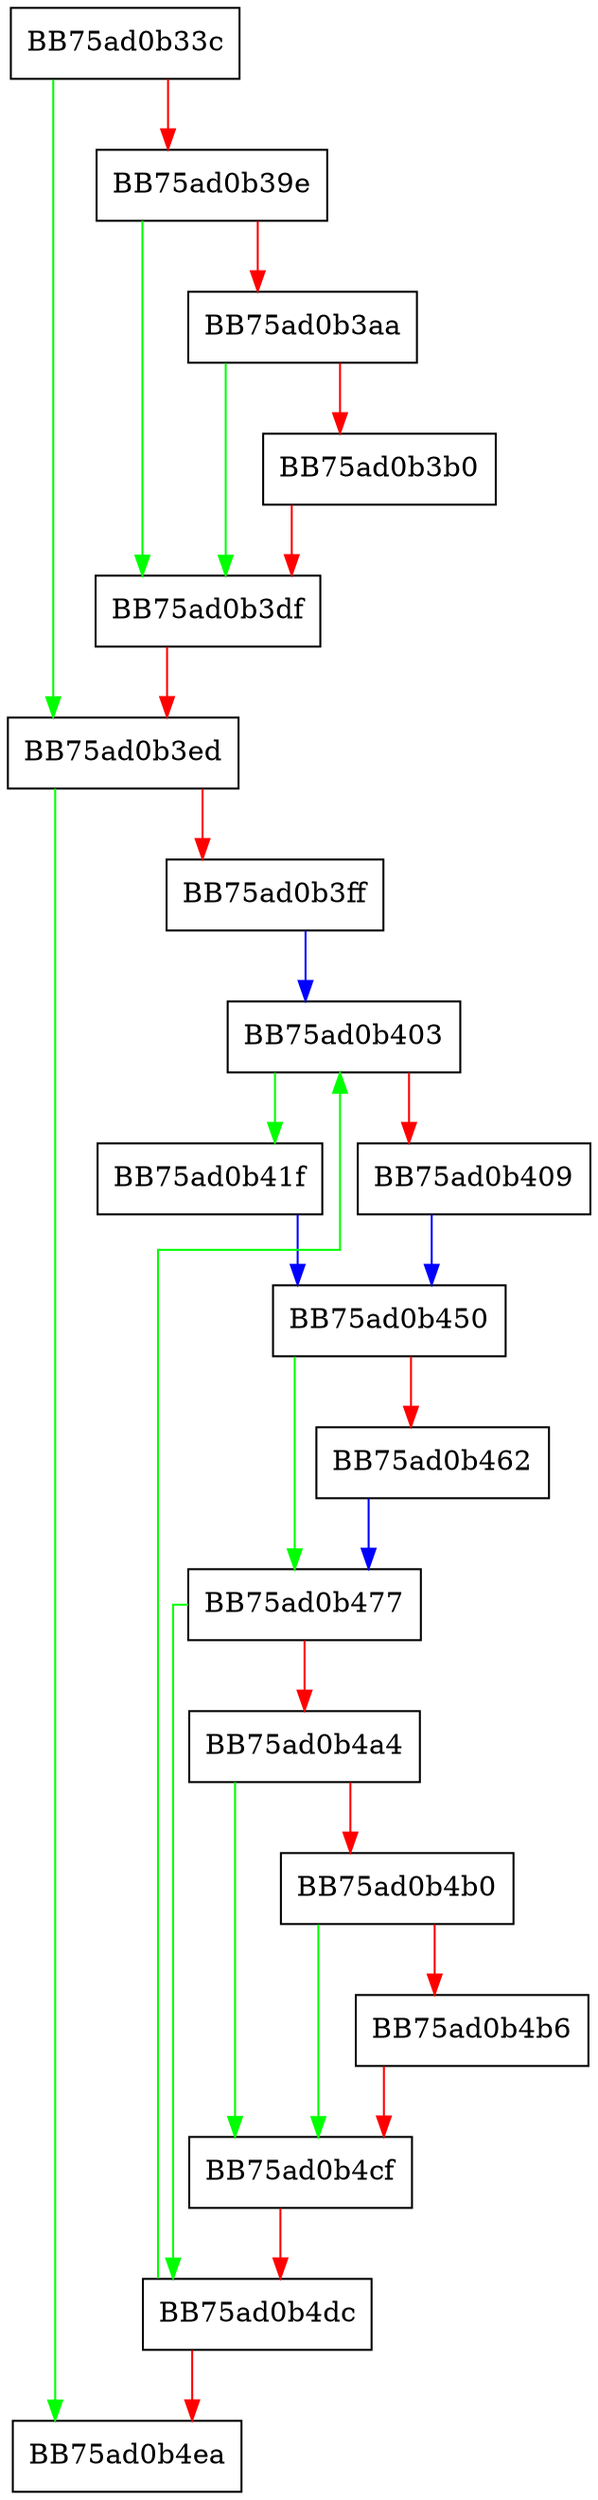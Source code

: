 digraph FixPeHeaderAndSections {
  node [shape="box"];
  graph [splines=ortho];
  BB75ad0b33c -> BB75ad0b3ed [color="green"];
  BB75ad0b33c -> BB75ad0b39e [color="red"];
  BB75ad0b39e -> BB75ad0b3df [color="green"];
  BB75ad0b39e -> BB75ad0b3aa [color="red"];
  BB75ad0b3aa -> BB75ad0b3df [color="green"];
  BB75ad0b3aa -> BB75ad0b3b0 [color="red"];
  BB75ad0b3b0 -> BB75ad0b3df [color="red"];
  BB75ad0b3df -> BB75ad0b3ed [color="red"];
  BB75ad0b3ed -> BB75ad0b4ea [color="green"];
  BB75ad0b3ed -> BB75ad0b3ff [color="red"];
  BB75ad0b3ff -> BB75ad0b403 [color="blue"];
  BB75ad0b403 -> BB75ad0b41f [color="green"];
  BB75ad0b403 -> BB75ad0b409 [color="red"];
  BB75ad0b409 -> BB75ad0b450 [color="blue"];
  BB75ad0b41f -> BB75ad0b450 [color="blue"];
  BB75ad0b450 -> BB75ad0b477 [color="green"];
  BB75ad0b450 -> BB75ad0b462 [color="red"];
  BB75ad0b462 -> BB75ad0b477 [color="blue"];
  BB75ad0b477 -> BB75ad0b4dc [color="green"];
  BB75ad0b477 -> BB75ad0b4a4 [color="red"];
  BB75ad0b4a4 -> BB75ad0b4cf [color="green"];
  BB75ad0b4a4 -> BB75ad0b4b0 [color="red"];
  BB75ad0b4b0 -> BB75ad0b4cf [color="green"];
  BB75ad0b4b0 -> BB75ad0b4b6 [color="red"];
  BB75ad0b4b6 -> BB75ad0b4cf [color="red"];
  BB75ad0b4cf -> BB75ad0b4dc [color="red"];
  BB75ad0b4dc -> BB75ad0b403 [color="green"];
  BB75ad0b4dc -> BB75ad0b4ea [color="red"];
}